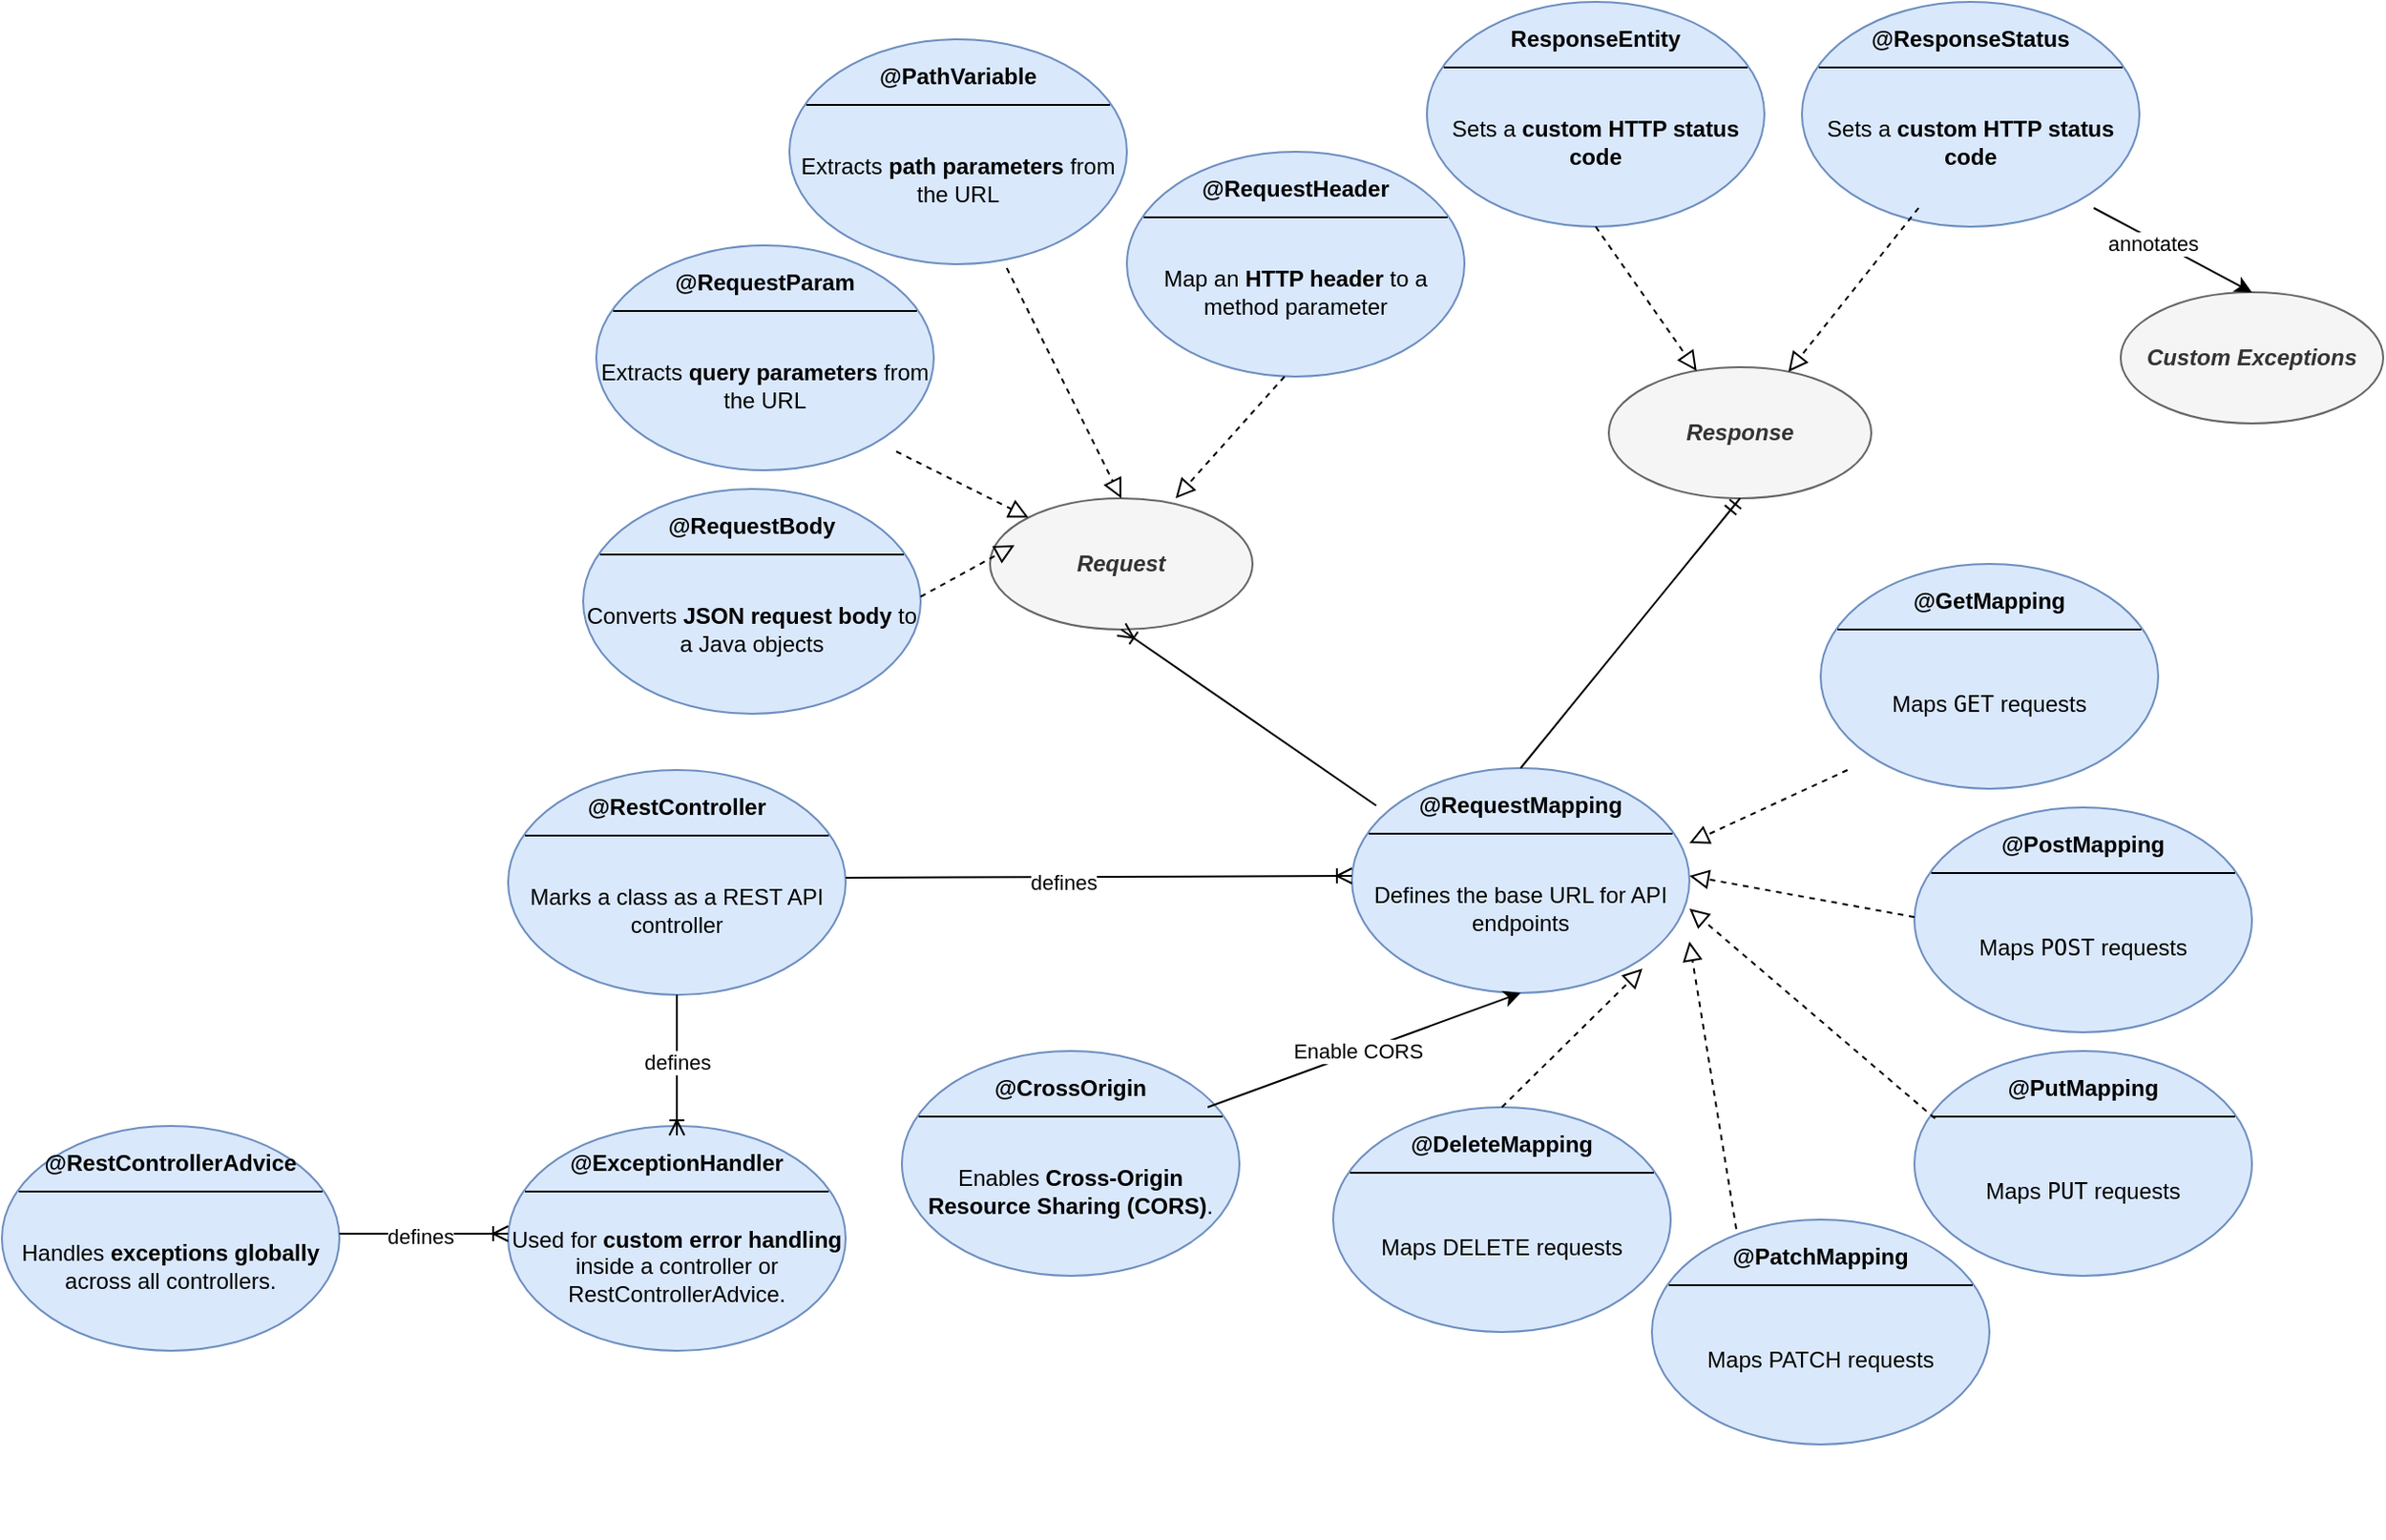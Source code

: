 <mxfile version="26.0.9">
  <diagram name="RestController" id="okP5CM5TsCw9q2JoPPvN">
    <mxGraphModel dx="1876" dy="772" grid="1" gridSize="10" guides="1" tooltips="1" connect="1" arrows="1" fold="1" page="1" pageScale="1" pageWidth="850" pageHeight="1100" math="0" shadow="0">
      <root>
        <mxCell id="0" />
        <mxCell id="1" parent="0" />
        <mxCell id="s01WvW6I6IR07NwVpGXd-22" value="" style="group" vertex="1" connectable="0" parent="1">
          <mxGeometry x="350" y="469" width="180" height="120" as="geometry" />
        </mxCell>
        <mxCell id="s01WvW6I6IR07NwVpGXd-18" value="" style="shape=ellipse;container=0;horizontal=1;horizontalStack=0;resizeParent=1;resizeParentMax=0;resizeLast=0;html=1;dashed=0;collapsible=0;fillColor=#dae8fc;strokeColor=#6c8ebf;" vertex="1" parent="s01WvW6I6IR07NwVpGXd-22">
          <mxGeometry width="180" height="120" as="geometry" />
        </mxCell>
        <mxCell id="s01WvW6I6IR07NwVpGXd-19" value="@RequestMapping" style="html=1;strokeColor=none;fillColor=none;align=center;verticalAlign=middle;rotatable=0;whiteSpace=wrap;fontStyle=1;container=0;" vertex="1" parent="s01WvW6I6IR07NwVpGXd-22">
          <mxGeometry y="5" width="180" height="30" as="geometry" />
        </mxCell>
        <mxCell id="s01WvW6I6IR07NwVpGXd-20" value="" style="line;strokeWidth=1;fillColor=none;rotatable=0;labelPosition=right;points=[];portConstraint=eastwest;dashed=0;resizeWidth=1;container=0;" vertex="1" parent="s01WvW6I6IR07NwVpGXd-22">
          <mxGeometry x="9" y="30" width="162" height="10" as="geometry" />
        </mxCell>
        <mxCell id="s01WvW6I6IR07NwVpGXd-21" value="Defines the base URL for API endpoints" style="text;html=1;align=center;verticalAlign=middle;rotatable=0;fillColor=none;strokeColor=none;whiteSpace=wrap;container=0;" vertex="1" parent="s01WvW6I6IR07NwVpGXd-22">
          <mxGeometry y="40" width="180" height="70" as="geometry" />
        </mxCell>
        <mxCell id="s01WvW6I6IR07NwVpGXd-24" value="" style="group" vertex="1" connectable="0" parent="1">
          <mxGeometry x="-100" y="470" width="180" height="120" as="geometry" />
        </mxCell>
        <mxCell id="s01WvW6I6IR07NwVpGXd-4" value="" style="shape=ellipse;container=0;horizontal=1;horizontalStack=0;resizeParent=1;resizeParentMax=0;resizeLast=0;html=1;dashed=0;collapsible=0;fillColor=#dae8fc;strokeColor=#6c8ebf;" vertex="1" parent="s01WvW6I6IR07NwVpGXd-24">
          <mxGeometry width="180" height="120" as="geometry" />
        </mxCell>
        <mxCell id="s01WvW6I6IR07NwVpGXd-5" value="@RestController" style="html=1;strokeColor=none;fillColor=none;align=center;verticalAlign=middle;rotatable=0;whiteSpace=wrap;fontStyle=1;container=0;" vertex="1" parent="s01WvW6I6IR07NwVpGXd-24">
          <mxGeometry y="5" width="180" height="30" as="geometry" />
        </mxCell>
        <mxCell id="s01WvW6I6IR07NwVpGXd-6" value="" style="line;strokeWidth=1;fillColor=none;rotatable=0;labelPosition=right;points=[];portConstraint=eastwest;dashed=0;resizeWidth=1;container=0;" vertex="1" parent="s01WvW6I6IR07NwVpGXd-24">
          <mxGeometry x="9" y="30" width="162" height="10" as="geometry" />
        </mxCell>
        <mxCell id="s01WvW6I6IR07NwVpGXd-7" value="Marks a class as a REST API controller" style="text;html=1;align=center;verticalAlign=middle;rotatable=0;fillColor=none;strokeColor=none;whiteSpace=wrap;container=0;" vertex="1" parent="s01WvW6I6IR07NwVpGXd-24">
          <mxGeometry y="40" width="180" height="70" as="geometry" />
        </mxCell>
        <mxCell id="s01WvW6I6IR07NwVpGXd-26" value="" style="fontSize=12;html=1;endArrow=ERoneToMany;rounded=0;exitX=1;exitY=0.25;exitDx=0;exitDy=0;entryX=0;entryY=0.25;entryDx=0;entryDy=0;startArrow=none;startFill=0;" edge="1" parent="1" source="s01WvW6I6IR07NwVpGXd-7" target="s01WvW6I6IR07NwVpGXd-21">
          <mxGeometry width="100" height="100" relative="1" as="geometry">
            <mxPoint x="150" y="660" as="sourcePoint" />
            <mxPoint x="250" y="560" as="targetPoint" />
          </mxGeometry>
        </mxCell>
        <mxCell id="s01WvW6I6IR07NwVpGXd-65" value="defines" style="edgeLabel;html=1;align=center;verticalAlign=middle;resizable=0;points=[];" vertex="1" connectable="0" parent="s01WvW6I6IR07NwVpGXd-26">
          <mxGeometry x="-0.143" y="-2" relative="1" as="geometry">
            <mxPoint y="1" as="offset" />
          </mxGeometry>
        </mxCell>
        <mxCell id="s01WvW6I6IR07NwVpGXd-27" value="" style="group" vertex="1" connectable="0" parent="1">
          <mxGeometry x="600" y="360" width="180" height="120" as="geometry" />
        </mxCell>
        <mxCell id="s01WvW6I6IR07NwVpGXd-28" value="" style="shape=ellipse;container=0;horizontal=1;horizontalStack=0;resizeParent=1;resizeParentMax=0;resizeLast=0;html=1;dashed=0;collapsible=0;fillColor=#dae8fc;strokeColor=#6c8ebf;" vertex="1" parent="s01WvW6I6IR07NwVpGXd-27">
          <mxGeometry width="180" height="120" as="geometry" />
        </mxCell>
        <mxCell id="s01WvW6I6IR07NwVpGXd-29" value="@GetMapping" style="html=1;strokeColor=none;fillColor=none;align=center;verticalAlign=middle;rotatable=0;whiteSpace=wrap;fontStyle=1;container=0;" vertex="1" parent="s01WvW6I6IR07NwVpGXd-27">
          <mxGeometry y="5" width="180" height="30" as="geometry" />
        </mxCell>
        <mxCell id="s01WvW6I6IR07NwVpGXd-30" value="" style="line;strokeWidth=1;fillColor=none;rotatable=0;labelPosition=right;points=[];portConstraint=eastwest;dashed=0;resizeWidth=1;container=0;" vertex="1" parent="s01WvW6I6IR07NwVpGXd-27">
          <mxGeometry x="9" y="30" width="162" height="10" as="geometry" />
        </mxCell>
        <mxCell id="s01WvW6I6IR07NwVpGXd-31" value="&lt;table&gt;&lt;tbody&gt;&lt;tr data-end=&quot;4963&quot; data-start=&quot;4924&quot;&gt;&lt;td&gt;Maps &lt;code data-end=&quot;4952&quot; data-start=&quot;4947&quot;&gt;GET&lt;/code&gt; requests&lt;/td&gt;&lt;/tr&gt;&lt;/tbody&gt;&lt;/table&gt;" style="text;html=1;align=center;verticalAlign=middle;rotatable=0;fillColor=none;strokeColor=none;whiteSpace=wrap;container=0;" vertex="1" parent="s01WvW6I6IR07NwVpGXd-27">
          <mxGeometry y="40" width="180" height="70" as="geometry" />
        </mxCell>
        <mxCell id="s01WvW6I6IR07NwVpGXd-32" value="" style="endArrow=block;startArrow=none;endFill=0;startFill=0;endSize=8;html=1;verticalAlign=bottom;dashed=1;labelBackgroundColor=none;rounded=0;entryX=1;entryY=0;entryDx=0;entryDy=0;" edge="1" parent="1" source="s01WvW6I6IR07NwVpGXd-31" target="s01WvW6I6IR07NwVpGXd-21">
          <mxGeometry width="160" relative="1" as="geometry">
            <mxPoint x="380" y="200" as="sourcePoint" />
            <mxPoint x="540" y="200" as="targetPoint" />
          </mxGeometry>
        </mxCell>
        <mxCell id="s01WvW6I6IR07NwVpGXd-33" value="" style="group" vertex="1" connectable="0" parent="1">
          <mxGeometry x="650" y="490" width="180" height="120" as="geometry" />
        </mxCell>
        <mxCell id="s01WvW6I6IR07NwVpGXd-34" value="" style="shape=ellipse;container=0;horizontal=1;horizontalStack=0;resizeParent=1;resizeParentMax=0;resizeLast=0;html=1;dashed=0;collapsible=0;fillColor=#dae8fc;strokeColor=#6c8ebf;" vertex="1" parent="s01WvW6I6IR07NwVpGXd-33">
          <mxGeometry width="180" height="120" as="geometry" />
        </mxCell>
        <mxCell id="s01WvW6I6IR07NwVpGXd-35" value="@PostMapping" style="html=1;strokeColor=none;fillColor=none;align=center;verticalAlign=middle;rotatable=0;whiteSpace=wrap;fontStyle=1;container=0;" vertex="1" parent="s01WvW6I6IR07NwVpGXd-33">
          <mxGeometry y="5" width="180" height="30" as="geometry" />
        </mxCell>
        <mxCell id="s01WvW6I6IR07NwVpGXd-36" value="" style="line;strokeWidth=1;fillColor=none;rotatable=0;labelPosition=right;points=[];portConstraint=eastwest;dashed=0;resizeWidth=1;container=0;" vertex="1" parent="s01WvW6I6IR07NwVpGXd-33">
          <mxGeometry x="9" y="30" width="162" height="10" as="geometry" />
        </mxCell>
        <mxCell id="s01WvW6I6IR07NwVpGXd-37" value="Maps&amp;nbsp;&lt;code data-end=&quot;4952&quot; data-start=&quot;4947&quot;&gt;POST&lt;/code&gt;&amp;nbsp;requests" style="text;html=1;align=center;verticalAlign=middle;rotatable=0;fillColor=none;strokeColor=none;whiteSpace=wrap;container=0;" vertex="1" parent="s01WvW6I6IR07NwVpGXd-33">
          <mxGeometry y="40" width="180" height="70" as="geometry" />
        </mxCell>
        <mxCell id="s01WvW6I6IR07NwVpGXd-38" value="" style="group" vertex="1" connectable="0" parent="1">
          <mxGeometry x="650" y="620" width="180" height="120" as="geometry" />
        </mxCell>
        <mxCell id="s01WvW6I6IR07NwVpGXd-39" value="" style="shape=ellipse;container=0;horizontal=1;horizontalStack=0;resizeParent=1;resizeParentMax=0;resizeLast=0;html=1;dashed=0;collapsible=0;fillColor=#dae8fc;strokeColor=#6c8ebf;" vertex="1" parent="s01WvW6I6IR07NwVpGXd-38">
          <mxGeometry width="180" height="120" as="geometry" />
        </mxCell>
        <mxCell id="s01WvW6I6IR07NwVpGXd-40" value="@PutMapping" style="html=1;strokeColor=none;fillColor=none;align=center;verticalAlign=middle;rotatable=0;whiteSpace=wrap;fontStyle=1;container=0;" vertex="1" parent="s01WvW6I6IR07NwVpGXd-38">
          <mxGeometry y="5" width="180" height="30" as="geometry" />
        </mxCell>
        <mxCell id="s01WvW6I6IR07NwVpGXd-41" value="" style="line;strokeWidth=1;fillColor=none;rotatable=0;labelPosition=right;points=[];portConstraint=eastwest;dashed=0;resizeWidth=1;container=0;" vertex="1" parent="s01WvW6I6IR07NwVpGXd-38">
          <mxGeometry x="9" y="30" width="162" height="10" as="geometry" />
        </mxCell>
        <mxCell id="s01WvW6I6IR07NwVpGXd-42" value="&lt;table&gt;&lt;tbody&gt;&lt;tr data-end=&quot;4963&quot; data-start=&quot;4924&quot;&gt;&lt;td&gt;Maps &lt;code data-end=&quot;4952&quot; data-start=&quot;4947&quot;&gt;PUT&lt;/code&gt; requests&lt;/td&gt;&lt;/tr&gt;&lt;/tbody&gt;&lt;/table&gt;" style="text;html=1;align=center;verticalAlign=middle;rotatable=0;fillColor=none;strokeColor=none;whiteSpace=wrap;container=0;" vertex="1" parent="s01WvW6I6IR07NwVpGXd-38">
          <mxGeometry y="40" width="180" height="70" as="geometry" />
        </mxCell>
        <mxCell id="s01WvW6I6IR07NwVpGXd-43" value="" style="group" vertex="1" connectable="0" parent="1">
          <mxGeometry x="510" y="710" width="210" height="170" as="geometry" />
        </mxCell>
        <mxCell id="s01WvW6I6IR07NwVpGXd-44" value="" style="shape=ellipse;container=0;horizontal=1;horizontalStack=0;resizeParent=1;resizeParentMax=0;resizeLast=0;html=1;dashed=0;collapsible=0;fillColor=#dae8fc;strokeColor=#6c8ebf;" vertex="1" parent="s01WvW6I6IR07NwVpGXd-43">
          <mxGeometry width="180" height="120" as="geometry" />
        </mxCell>
        <mxCell id="s01WvW6I6IR07NwVpGXd-45" value="@PatchMapping" style="html=1;strokeColor=none;fillColor=none;align=center;verticalAlign=middle;rotatable=0;whiteSpace=wrap;fontStyle=1;container=0;" vertex="1" parent="s01WvW6I6IR07NwVpGXd-43">
          <mxGeometry y="5" width="180" height="30" as="geometry" />
        </mxCell>
        <mxCell id="s01WvW6I6IR07NwVpGXd-46" value="" style="line;strokeWidth=1;fillColor=none;rotatable=0;labelPosition=right;points=[];portConstraint=eastwest;dashed=0;resizeWidth=1;container=0;" vertex="1" parent="s01WvW6I6IR07NwVpGXd-43">
          <mxGeometry x="9" y="30" width="162" height="10" as="geometry" />
        </mxCell>
        <mxCell id="s01WvW6I6IR07NwVpGXd-47" value="Maps PATCH&amp;nbsp;requests" style="text;html=1;align=center;verticalAlign=middle;rotatable=0;fillColor=none;strokeColor=none;whiteSpace=wrap;container=0;" vertex="1" parent="s01WvW6I6IR07NwVpGXd-43">
          <mxGeometry y="40" width="180" height="70" as="geometry" />
        </mxCell>
        <mxCell id="s01WvW6I6IR07NwVpGXd-48" value="" style="group" vertex="1" connectable="0" parent="1">
          <mxGeometry x="340" y="650" width="180" height="120" as="geometry" />
        </mxCell>
        <mxCell id="s01WvW6I6IR07NwVpGXd-49" value="" style="shape=ellipse;container=0;horizontal=1;horizontalStack=0;resizeParent=1;resizeParentMax=0;resizeLast=0;html=1;dashed=0;collapsible=0;fillColor=#dae8fc;strokeColor=#6c8ebf;" vertex="1" parent="s01WvW6I6IR07NwVpGXd-48">
          <mxGeometry width="180" height="120" as="geometry" />
        </mxCell>
        <mxCell id="s01WvW6I6IR07NwVpGXd-50" value="@DeleteMapping" style="html=1;strokeColor=none;fillColor=none;align=center;verticalAlign=middle;rotatable=0;whiteSpace=wrap;fontStyle=1;container=0;" vertex="1" parent="s01WvW6I6IR07NwVpGXd-48">
          <mxGeometry y="5" width="180" height="30" as="geometry" />
        </mxCell>
        <mxCell id="s01WvW6I6IR07NwVpGXd-51" value="" style="line;strokeWidth=1;fillColor=none;rotatable=0;labelPosition=right;points=[];portConstraint=eastwest;dashed=0;resizeWidth=1;container=0;" vertex="1" parent="s01WvW6I6IR07NwVpGXd-48">
          <mxGeometry x="9" y="30" width="162" height="10" as="geometry" />
        </mxCell>
        <mxCell id="s01WvW6I6IR07NwVpGXd-52" value="Maps DELETE&amp;nbsp;requests" style="text;html=1;align=center;verticalAlign=middle;rotatable=0;fillColor=none;strokeColor=none;whiteSpace=wrap;container=0;" vertex="1" parent="s01WvW6I6IR07NwVpGXd-48">
          <mxGeometry y="40" width="180" height="70" as="geometry" />
        </mxCell>
        <mxCell id="s01WvW6I6IR07NwVpGXd-53" value="" style="endArrow=block;startArrow=none;endFill=0;startFill=0;endSize=8;html=1;verticalAlign=bottom;dashed=1;labelBackgroundColor=none;rounded=0;entryX=1;entryY=0.25;entryDx=0;entryDy=0;" edge="1" parent="1" source="s01WvW6I6IR07NwVpGXd-37" target="s01WvW6I6IR07NwVpGXd-21">
          <mxGeometry width="160" relative="1" as="geometry">
            <mxPoint x="610" y="235" as="sourcePoint" />
            <mxPoint x="457" y="550" as="targetPoint" />
          </mxGeometry>
        </mxCell>
        <mxCell id="s01WvW6I6IR07NwVpGXd-54" value="" style="endArrow=block;startArrow=none;endFill=0;startFill=0;endSize=8;html=1;verticalAlign=bottom;dashed=1;labelBackgroundColor=none;rounded=0;entryX=1;entryY=0.5;entryDx=0;entryDy=0;exitX=0.061;exitY=1.033;exitDx=0;exitDy=0;exitPerimeter=0;" edge="1" parent="1" source="s01WvW6I6IR07NwVpGXd-40" target="s01WvW6I6IR07NwVpGXd-21">
          <mxGeometry width="160" relative="1" as="geometry">
            <mxPoint x="560" y="520" as="sourcePoint" />
            <mxPoint x="467" y="560" as="targetPoint" />
          </mxGeometry>
        </mxCell>
        <mxCell id="s01WvW6I6IR07NwVpGXd-55" value="" style="endArrow=block;startArrow=none;endFill=0;startFill=0;endSize=8;html=1;verticalAlign=bottom;dashed=1;labelBackgroundColor=none;rounded=0;exitX=0.25;exitY=0;exitDx=0;exitDy=0;entryX=1;entryY=0.75;entryDx=0;entryDy=0;" edge="1" parent="1" source="s01WvW6I6IR07NwVpGXd-45" target="s01WvW6I6IR07NwVpGXd-21">
          <mxGeometry width="160" relative="1" as="geometry">
            <mxPoint x="630" y="255" as="sourcePoint" />
            <mxPoint x="477" y="570" as="targetPoint" />
          </mxGeometry>
        </mxCell>
        <mxCell id="s01WvW6I6IR07NwVpGXd-56" value="" style="endArrow=block;startArrow=none;endFill=0;startFill=0;endSize=8;html=1;verticalAlign=bottom;dashed=1;labelBackgroundColor=none;rounded=0;exitX=0.5;exitY=0;exitDx=0;exitDy=0;entryX=0.861;entryY=0.957;entryDx=0;entryDy=0;entryPerimeter=0;" edge="1" parent="1" source="s01WvW6I6IR07NwVpGXd-49" target="s01WvW6I6IR07NwVpGXd-21">
          <mxGeometry width="160" relative="1" as="geometry">
            <mxPoint x="610" y="698" as="sourcePoint" />
            <mxPoint x="457" y="573" as="targetPoint" />
          </mxGeometry>
        </mxCell>
        <mxCell id="s01WvW6I6IR07NwVpGXd-57" value="" style="group" vertex="1" connectable="0" parent="1">
          <mxGeometry x="50" y="80" width="180" height="120" as="geometry" />
        </mxCell>
        <mxCell id="s01WvW6I6IR07NwVpGXd-58" value="" style="shape=ellipse;container=0;horizontal=1;horizontalStack=0;resizeParent=1;resizeParentMax=0;resizeLast=0;html=1;dashed=0;collapsible=0;fillColor=#dae8fc;strokeColor=#6c8ebf;" vertex="1" parent="s01WvW6I6IR07NwVpGXd-57">
          <mxGeometry width="180" height="120" as="geometry" />
        </mxCell>
        <mxCell id="s01WvW6I6IR07NwVpGXd-59" value="@PathVariable" style="html=1;strokeColor=none;fillColor=none;align=center;verticalAlign=middle;rotatable=0;whiteSpace=wrap;fontStyle=1;container=0;" vertex="1" parent="s01WvW6I6IR07NwVpGXd-57">
          <mxGeometry y="5" width="180" height="30" as="geometry" />
        </mxCell>
        <mxCell id="s01WvW6I6IR07NwVpGXd-60" value="" style="line;strokeWidth=1;fillColor=none;rotatable=0;labelPosition=right;points=[];portConstraint=eastwest;dashed=0;resizeWidth=1;container=0;" vertex="1" parent="s01WvW6I6IR07NwVpGXd-57">
          <mxGeometry x="9" y="30" width="162" height="10" as="geometry" />
        </mxCell>
        <mxCell id="s01WvW6I6IR07NwVpGXd-61" value="Extracts&amp;nbsp;&lt;strong data-end=&quot;5184&quot; data-start=&quot;5165&quot;&gt;path parameters&lt;/strong&gt;&amp;nbsp;from the URL" style="text;html=1;align=center;verticalAlign=middle;rotatable=0;fillColor=none;strokeColor=none;whiteSpace=wrap;container=0;" vertex="1" parent="s01WvW6I6IR07NwVpGXd-57">
          <mxGeometry y="40" width="180" height="70" as="geometry" />
        </mxCell>
        <mxCell id="s01WvW6I6IR07NwVpGXd-64" value="Request" style="ellipse;whiteSpace=wrap;html=1;fontStyle=3;fillColor=#f5f5f5;fontColor=#333333;strokeColor=#666666;" vertex="1" parent="1">
          <mxGeometry x="157" y="325" width="140" height="70" as="geometry" />
        </mxCell>
        <mxCell id="s01WvW6I6IR07NwVpGXd-66" value="" style="fontSize=12;html=1;endArrow=ERoneToMany;rounded=0;exitX=0.072;exitY=0.5;exitDx=0;exitDy=0;entryX=0.5;entryY=1;entryDx=0;entryDy=0;exitPerimeter=0;" edge="1" parent="1" source="s01WvW6I6IR07NwVpGXd-19" target="s01WvW6I6IR07NwVpGXd-64">
          <mxGeometry width="100" height="100" relative="1" as="geometry">
            <mxPoint x="137" y="450" as="sourcePoint" />
            <mxPoint x="57" y="518" as="targetPoint" />
          </mxGeometry>
        </mxCell>
        <mxCell id="s01WvW6I6IR07NwVpGXd-68" value="" style="endArrow=block;startArrow=none;endFill=0;startFill=0;endSize=8;html=1;verticalAlign=bottom;dashed=1;labelBackgroundColor=none;rounded=0;entryX=0.5;entryY=0;entryDx=0;entryDy=0;exitX=0.644;exitY=1.017;exitDx=0;exitDy=0;exitPerimeter=0;" edge="1" parent="1" source="s01WvW6I6IR07NwVpGXd-58" target="s01WvW6I6IR07NwVpGXd-64">
          <mxGeometry width="160" relative="1" as="geometry">
            <mxPoint x="150" y="295" as="sourcePoint" />
            <mxPoint x="100" y="400" as="targetPoint" />
          </mxGeometry>
        </mxCell>
        <mxCell id="s01WvW6I6IR07NwVpGXd-69" value="" style="group" vertex="1" connectable="0" parent="1">
          <mxGeometry x="-53" y="190" width="180" height="120" as="geometry" />
        </mxCell>
        <mxCell id="s01WvW6I6IR07NwVpGXd-70" value="" style="shape=ellipse;container=0;horizontal=1;horizontalStack=0;resizeParent=1;resizeParentMax=0;resizeLast=0;html=1;dashed=0;collapsible=0;fillColor=#dae8fc;strokeColor=#6c8ebf;" vertex="1" parent="s01WvW6I6IR07NwVpGXd-69">
          <mxGeometry width="180" height="120" as="geometry" />
        </mxCell>
        <mxCell id="s01WvW6I6IR07NwVpGXd-71" value="@RequestParam" style="html=1;strokeColor=none;fillColor=none;align=center;verticalAlign=middle;rotatable=0;whiteSpace=wrap;fontStyle=1;container=0;" vertex="1" parent="s01WvW6I6IR07NwVpGXd-69">
          <mxGeometry y="5" width="180" height="30" as="geometry" />
        </mxCell>
        <mxCell id="s01WvW6I6IR07NwVpGXd-72" value="" style="line;strokeWidth=1;fillColor=none;rotatable=0;labelPosition=right;points=[];portConstraint=eastwest;dashed=0;resizeWidth=1;container=0;" vertex="1" parent="s01WvW6I6IR07NwVpGXd-69">
          <mxGeometry x="9" y="30" width="162" height="10" as="geometry" />
        </mxCell>
        <mxCell id="s01WvW6I6IR07NwVpGXd-73" value="Extracts&amp;nbsp;&lt;strong data-end=&quot;5249&quot; data-start=&quot;5229&quot;&gt;query parameters&lt;/strong&gt;&amp;nbsp;from the URL" style="text;html=1;align=center;verticalAlign=middle;rotatable=0;fillColor=none;strokeColor=none;whiteSpace=wrap;container=0;" vertex="1" parent="s01WvW6I6IR07NwVpGXd-69">
          <mxGeometry y="40" width="180" height="70" as="geometry" />
        </mxCell>
        <mxCell id="s01WvW6I6IR07NwVpGXd-74" value="" style="endArrow=block;startArrow=none;endFill=0;startFill=0;endSize=8;html=1;verticalAlign=bottom;dashed=1;labelBackgroundColor=none;rounded=0;" edge="1" parent="1" source="s01WvW6I6IR07NwVpGXd-73" target="s01WvW6I6IR07NwVpGXd-64">
          <mxGeometry width="160" relative="1" as="geometry">
            <mxPoint x="64" y="245" as="sourcePoint" />
            <mxPoint x="188" y="325" as="targetPoint" />
          </mxGeometry>
        </mxCell>
        <mxCell id="s01WvW6I6IR07NwVpGXd-75" value="" style="group" vertex="1" connectable="0" parent="1">
          <mxGeometry x="-60" y="320" width="180" height="120" as="geometry" />
        </mxCell>
        <mxCell id="s01WvW6I6IR07NwVpGXd-76" value="" style="shape=ellipse;container=0;horizontal=1;horizontalStack=0;resizeParent=1;resizeParentMax=0;resizeLast=0;html=1;dashed=0;collapsible=0;fillColor=#dae8fc;strokeColor=#6c8ebf;" vertex="1" parent="s01WvW6I6IR07NwVpGXd-75">
          <mxGeometry width="180" height="120" as="geometry" />
        </mxCell>
        <mxCell id="s01WvW6I6IR07NwVpGXd-77" value="@RequestBody" style="html=1;strokeColor=none;fillColor=none;align=center;verticalAlign=middle;rotatable=0;whiteSpace=wrap;fontStyle=1;container=0;" vertex="1" parent="s01WvW6I6IR07NwVpGXd-75">
          <mxGeometry y="5" width="180" height="30" as="geometry" />
        </mxCell>
        <mxCell id="s01WvW6I6IR07NwVpGXd-78" value="" style="line;strokeWidth=1;fillColor=none;rotatable=0;labelPosition=right;points=[];portConstraint=eastwest;dashed=0;resizeWidth=1;container=0;" vertex="1" parent="s01WvW6I6IR07NwVpGXd-75">
          <mxGeometry x="9" y="30" width="162" height="10" as="geometry" />
        </mxCell>
        <mxCell id="s01WvW6I6IR07NwVpGXd-79" value="Converts&amp;nbsp;&lt;strong data-end=&quot;5314&quot; data-start=&quot;5293&quot;&gt;JSON request body&lt;/strong&gt;&amp;nbsp;to a Java objects" style="text;html=1;align=center;verticalAlign=middle;rotatable=0;fillColor=none;strokeColor=none;whiteSpace=wrap;container=0;" vertex="1" parent="s01WvW6I6IR07NwVpGXd-75">
          <mxGeometry y="40" width="180" height="70" as="geometry" />
        </mxCell>
        <mxCell id="s01WvW6I6IR07NwVpGXd-80" value="" style="endArrow=block;startArrow=none;endFill=0;startFill=0;endSize=8;html=1;verticalAlign=bottom;dashed=1;labelBackgroundColor=none;rounded=0;entryX=0.093;entryY=0.357;entryDx=0;entryDy=0;exitX=1;exitY=0.25;exitDx=0;exitDy=0;entryPerimeter=0;" edge="1" parent="1" source="s01WvW6I6IR07NwVpGXd-79" target="s01WvW6I6IR07NwVpGXd-64">
          <mxGeometry width="160" relative="1" as="geometry">
            <mxPoint x="70" y="303" as="sourcePoint" />
            <mxPoint x="167" y="370" as="targetPoint" />
          </mxGeometry>
        </mxCell>
        <mxCell id="s01WvW6I6IR07NwVpGXd-81" value="Response" style="ellipse;whiteSpace=wrap;html=1;fontStyle=3;fillColor=#f5f5f5;fontColor=#333333;strokeColor=#666666;" vertex="1" parent="1">
          <mxGeometry x="487" y="255" width="140" height="70" as="geometry" />
        </mxCell>
        <mxCell id="s01WvW6I6IR07NwVpGXd-84" value="" style="fontSize=12;html=1;endArrow=ERmandOne;rounded=0;entryX=0.5;entryY=1;entryDx=0;entryDy=0;exitX=0.5;exitY=0;exitDx=0;exitDy=0;" edge="1" parent="1" source="s01WvW6I6IR07NwVpGXd-18" target="s01WvW6I6IR07NwVpGXd-81">
          <mxGeometry width="100" height="100" relative="1" as="geometry">
            <mxPoint x="60" y="810" as="sourcePoint" />
            <mxPoint x="160" y="710" as="targetPoint" />
          </mxGeometry>
        </mxCell>
        <mxCell id="s01WvW6I6IR07NwVpGXd-85" value="" style="group" vertex="1" connectable="0" parent="1">
          <mxGeometry x="590" y="60" width="180" height="120" as="geometry" />
        </mxCell>
        <mxCell id="s01WvW6I6IR07NwVpGXd-86" value="" style="shape=ellipse;container=0;horizontal=1;horizontalStack=0;resizeParent=1;resizeParentMax=0;resizeLast=0;html=1;dashed=0;collapsible=0;fillColor=#dae8fc;strokeColor=#6c8ebf;" vertex="1" parent="s01WvW6I6IR07NwVpGXd-85">
          <mxGeometry width="180" height="120" as="geometry" />
        </mxCell>
        <mxCell id="s01WvW6I6IR07NwVpGXd-87" value="@ResponseStatus" style="html=1;strokeColor=none;fillColor=none;align=center;verticalAlign=middle;rotatable=0;whiteSpace=wrap;fontStyle=1;container=0;" vertex="1" parent="s01WvW6I6IR07NwVpGXd-85">
          <mxGeometry y="5" width="180" height="30" as="geometry" />
        </mxCell>
        <mxCell id="s01WvW6I6IR07NwVpGXd-88" value="" style="line;strokeWidth=1;fillColor=none;rotatable=0;labelPosition=right;points=[];portConstraint=eastwest;dashed=0;resizeWidth=1;container=0;" vertex="1" parent="s01WvW6I6IR07NwVpGXd-85">
          <mxGeometry x="9" y="30" width="162" height="10" as="geometry" />
        </mxCell>
        <mxCell id="s01WvW6I6IR07NwVpGXd-89" value="Sets a&amp;nbsp;&lt;strong data-end=&quot;5390&quot; data-start=&quot;5363&quot;&gt;custom HTTP status code&lt;/strong&gt;" style="text;html=1;align=center;verticalAlign=middle;rotatable=0;fillColor=none;strokeColor=none;whiteSpace=wrap;container=0;" vertex="1" parent="s01WvW6I6IR07NwVpGXd-85">
          <mxGeometry y="40" width="180" height="70" as="geometry" />
        </mxCell>
        <mxCell id="s01WvW6I6IR07NwVpGXd-90" value="" style="endArrow=block;startArrow=none;endFill=0;startFill=0;endSize=8;html=1;verticalAlign=bottom;dashed=1;labelBackgroundColor=none;rounded=0;" edge="1" parent="1" source="s01WvW6I6IR07NwVpGXd-89" target="s01WvW6I6IR07NwVpGXd-81">
          <mxGeometry width="160" relative="1" as="geometry">
            <mxPoint x="418" y="981" as="sourcePoint" />
            <mxPoint x="240" y="710" as="targetPoint" />
          </mxGeometry>
        </mxCell>
        <mxCell id="s01WvW6I6IR07NwVpGXd-95" value="" style="group" vertex="1" connectable="0" parent="1">
          <mxGeometry x="-370" y="660" width="180" height="120" as="geometry" />
        </mxCell>
        <mxCell id="s01WvW6I6IR07NwVpGXd-96" value="" style="shape=ellipse;container=0;horizontal=1;horizontalStack=0;resizeParent=1;resizeParentMax=0;resizeLast=0;html=1;dashed=0;collapsible=0;fillColor=#dae8fc;strokeColor=#6c8ebf;" vertex="1" parent="s01WvW6I6IR07NwVpGXd-95">
          <mxGeometry width="180" height="120" as="geometry" />
        </mxCell>
        <mxCell id="s01WvW6I6IR07NwVpGXd-97" value="@RestControllerAdvice" style="html=1;strokeColor=none;fillColor=none;align=center;verticalAlign=middle;rotatable=0;whiteSpace=wrap;fontStyle=1;container=0;" vertex="1" parent="s01WvW6I6IR07NwVpGXd-95">
          <mxGeometry y="5" width="180" height="30" as="geometry" />
        </mxCell>
        <mxCell id="s01WvW6I6IR07NwVpGXd-98" value="" style="line;strokeWidth=1;fillColor=none;rotatable=0;labelPosition=right;points=[];portConstraint=eastwest;dashed=0;resizeWidth=1;container=0;" vertex="1" parent="s01WvW6I6IR07NwVpGXd-95">
          <mxGeometry x="9" y="30" width="162" height="10" as="geometry" />
        </mxCell>
        <mxCell id="s01WvW6I6IR07NwVpGXd-99" value="Handles &lt;strong data-end=&quot;4368&quot; data-start=&quot;4345&quot;&gt;exceptions globally&lt;/strong&gt; across all controllers." style="text;html=1;align=center;verticalAlign=middle;rotatable=0;fillColor=none;strokeColor=none;whiteSpace=wrap;container=0;" vertex="1" parent="s01WvW6I6IR07NwVpGXd-95">
          <mxGeometry y="40" width="180" height="70" as="geometry" />
        </mxCell>
        <mxCell id="s01WvW6I6IR07NwVpGXd-101" value="" style="group" vertex="1" connectable="0" parent="1">
          <mxGeometry x="-100" y="660" width="180" height="120" as="geometry" />
        </mxCell>
        <mxCell id="s01WvW6I6IR07NwVpGXd-102" value="" style="shape=ellipse;container=0;horizontal=1;horizontalStack=0;resizeParent=1;resizeParentMax=0;resizeLast=0;html=1;dashed=0;collapsible=0;fillColor=#dae8fc;strokeColor=#6c8ebf;" vertex="1" parent="s01WvW6I6IR07NwVpGXd-101">
          <mxGeometry width="180" height="120" as="geometry" />
        </mxCell>
        <mxCell id="s01WvW6I6IR07NwVpGXd-103" value="@ExceptionHandler" style="html=1;strokeColor=none;fillColor=none;align=center;verticalAlign=middle;rotatable=0;whiteSpace=wrap;fontStyle=1;container=0;" vertex="1" parent="s01WvW6I6IR07NwVpGXd-101">
          <mxGeometry y="5" width="180" height="30" as="geometry" />
        </mxCell>
        <mxCell id="s01WvW6I6IR07NwVpGXd-104" value="" style="line;strokeWidth=1;fillColor=none;rotatable=0;labelPosition=right;points=[];portConstraint=eastwest;dashed=0;resizeWidth=1;container=0;" vertex="1" parent="s01WvW6I6IR07NwVpGXd-101">
          <mxGeometry x="9" y="30" width="162" height="10" as="geometry" />
        </mxCell>
        <mxCell id="s01WvW6I6IR07NwVpGXd-105" value="Used for &lt;strong data-end=&quot;3624&quot; data-start=&quot;3599&quot;&gt;custom error handling&lt;/strong&gt; inside a controller or RestControllerAdvice." style="text;html=1;align=center;verticalAlign=middle;rotatable=0;fillColor=none;strokeColor=none;whiteSpace=wrap;container=0;" vertex="1" parent="s01WvW6I6IR07NwVpGXd-101">
          <mxGeometry y="40" width="180" height="70" as="geometry" />
        </mxCell>
        <mxCell id="s01WvW6I6IR07NwVpGXd-106" value="" style="fontSize=12;html=1;endArrow=ERoneToMany;rounded=0;exitX=1;exitY=0.25;exitDx=0;exitDy=0;entryX=0;entryY=0.25;entryDx=0;entryDy=0;" edge="1" parent="1" source="s01WvW6I6IR07NwVpGXd-99" target="s01WvW6I6IR07NwVpGXd-105">
          <mxGeometry width="100" height="100" relative="1" as="geometry">
            <mxPoint x="367" y="600" as="sourcePoint" />
            <mxPoint x="300" y="660" as="targetPoint" />
          </mxGeometry>
        </mxCell>
        <mxCell id="s01WvW6I6IR07NwVpGXd-109" value="defines" style="edgeLabel;html=1;align=center;verticalAlign=middle;resizable=0;points=[];" vertex="1" connectable="0" parent="s01WvW6I6IR07NwVpGXd-106">
          <mxGeometry x="-0.05" y="-1" relative="1" as="geometry">
            <mxPoint as="offset" />
          </mxGeometry>
        </mxCell>
        <mxCell id="s01WvW6I6IR07NwVpGXd-107" value="" style="fontSize=12;html=1;endArrow=ERoneToMany;rounded=0;exitX=0.5;exitY=1;exitDx=0;exitDy=0;startArrow=none;startFill=0;" edge="1" parent="1" source="s01WvW6I6IR07NwVpGXd-4" target="s01WvW6I6IR07NwVpGXd-103">
          <mxGeometry width="100" height="100" relative="1" as="geometry">
            <mxPoint x="50" y="855" as="sourcePoint" />
            <mxPoint x="-40" y="865" as="targetPoint" />
          </mxGeometry>
        </mxCell>
        <mxCell id="s01WvW6I6IR07NwVpGXd-108" value="defines" style="edgeLabel;html=1;align=center;verticalAlign=middle;resizable=0;points=[];" vertex="1" connectable="0" parent="s01WvW6I6IR07NwVpGXd-107">
          <mxGeometry x="-0.046" relative="1" as="geometry">
            <mxPoint as="offset" />
          </mxGeometry>
        </mxCell>
        <mxCell id="s01WvW6I6IR07NwVpGXd-111" value="" style="group" vertex="1" connectable="0" parent="1">
          <mxGeometry x="110" y="620" width="180" height="120" as="geometry" />
        </mxCell>
        <mxCell id="s01WvW6I6IR07NwVpGXd-112" value="" style="shape=ellipse;container=0;horizontal=1;horizontalStack=0;resizeParent=1;resizeParentMax=0;resizeLast=0;html=1;dashed=0;collapsible=0;fillColor=#dae8fc;strokeColor=#6c8ebf;" vertex="1" parent="s01WvW6I6IR07NwVpGXd-111">
          <mxGeometry width="180" height="120" as="geometry" />
        </mxCell>
        <mxCell id="s01WvW6I6IR07NwVpGXd-113" value="@CrossOrigin" style="html=1;strokeColor=none;fillColor=none;align=center;verticalAlign=middle;rotatable=0;whiteSpace=wrap;fontStyle=1;container=0;" vertex="1" parent="s01WvW6I6IR07NwVpGXd-111">
          <mxGeometry y="5" width="180" height="30" as="geometry" />
        </mxCell>
        <mxCell id="s01WvW6I6IR07NwVpGXd-114" value="" style="line;strokeWidth=1;fillColor=none;rotatable=0;labelPosition=right;points=[];portConstraint=eastwest;dashed=0;resizeWidth=1;container=0;" vertex="1" parent="s01WvW6I6IR07NwVpGXd-111">
          <mxGeometry x="9" y="30" width="162" height="10" as="geometry" />
        </mxCell>
        <mxCell id="s01WvW6I6IR07NwVpGXd-115" value="Enables &lt;strong data-end=&quot;4052&quot; data-start=&quot;4012&quot;&gt;Cross-Origin Resource Sharing (CORS)&lt;/strong&gt;." style="text;html=1;align=center;verticalAlign=middle;rotatable=0;fillColor=none;strokeColor=none;whiteSpace=wrap;container=0;" vertex="1" parent="s01WvW6I6IR07NwVpGXd-111">
          <mxGeometry y="40" width="180" height="70" as="geometry" />
        </mxCell>
        <mxCell id="s01WvW6I6IR07NwVpGXd-116" style="rounded=0;orthogonalLoop=1;jettySize=auto;html=1;entryX=0.5;entryY=1;entryDx=0;entryDy=0;exitX=0.906;exitY=0.833;exitDx=0;exitDy=0;exitPerimeter=0;" edge="1" parent="1" source="s01WvW6I6IR07NwVpGXd-113" target="s01WvW6I6IR07NwVpGXd-18">
          <mxGeometry relative="1" as="geometry">
            <mxPoint x="300" y="650" as="sourcePoint" />
            <mxPoint x="357" y="680" as="targetPoint" />
          </mxGeometry>
        </mxCell>
        <mxCell id="s01WvW6I6IR07NwVpGXd-117" value="Enable CORS" style="edgeLabel;html=1;align=center;verticalAlign=middle;resizable=0;points=[];" vertex="1" connectable="0" parent="s01WvW6I6IR07NwVpGXd-116">
          <mxGeometry x="-0.044" y="1" relative="1" as="geometry">
            <mxPoint as="offset" />
          </mxGeometry>
        </mxCell>
        <mxCell id="s01WvW6I6IR07NwVpGXd-118" value="" style="group" vertex="1" connectable="0" parent="1">
          <mxGeometry x="230" y="140" width="180" height="120" as="geometry" />
        </mxCell>
        <mxCell id="s01WvW6I6IR07NwVpGXd-119" value="" style="shape=ellipse;container=0;horizontal=1;horizontalStack=0;resizeParent=1;resizeParentMax=0;resizeLast=0;html=1;dashed=0;collapsible=0;fillColor=#dae8fc;strokeColor=#6c8ebf;" vertex="1" parent="s01WvW6I6IR07NwVpGXd-118">
          <mxGeometry width="180" height="120" as="geometry" />
        </mxCell>
        <mxCell id="s01WvW6I6IR07NwVpGXd-120" value="@RequestHeader" style="html=1;strokeColor=none;fillColor=none;align=center;verticalAlign=middle;rotatable=0;whiteSpace=wrap;fontStyle=1;container=0;" vertex="1" parent="s01WvW6I6IR07NwVpGXd-118">
          <mxGeometry y="5" width="180" height="30" as="geometry" />
        </mxCell>
        <mxCell id="s01WvW6I6IR07NwVpGXd-121" value="" style="line;strokeWidth=1;fillColor=none;rotatable=0;labelPosition=right;points=[];portConstraint=eastwest;dashed=0;resizeWidth=1;container=0;" vertex="1" parent="s01WvW6I6IR07NwVpGXd-118">
          <mxGeometry x="9" y="30" width="162" height="10" as="geometry" />
        </mxCell>
        <mxCell id="s01WvW6I6IR07NwVpGXd-122" value="Map an &lt;b&gt;HTTP header&lt;/b&gt; to a method parameter" style="text;html=1;align=center;verticalAlign=middle;rotatable=0;fillColor=none;strokeColor=none;whiteSpace=wrap;container=0;" vertex="1" parent="s01WvW6I6IR07NwVpGXd-118">
          <mxGeometry y="40" width="180" height="70" as="geometry" />
        </mxCell>
        <mxCell id="s01WvW6I6IR07NwVpGXd-123" value="" style="endArrow=block;startArrow=none;endFill=0;startFill=0;endSize=8;html=1;verticalAlign=bottom;dashed=1;labelBackgroundColor=none;rounded=0;entryX=0.707;entryY=0;entryDx=0;entryDy=0;exitX=0.467;exitY=1;exitDx=0;exitDy=0;exitPerimeter=0;entryPerimeter=0;" edge="1" parent="1" source="s01WvW6I6IR07NwVpGXd-119" target="s01WvW6I6IR07NwVpGXd-64">
          <mxGeometry width="160" relative="1" as="geometry">
            <mxPoint x="340" y="130" as="sourcePoint" />
            <mxPoint x="237" y="335" as="targetPoint" />
          </mxGeometry>
        </mxCell>
        <mxCell id="s01WvW6I6IR07NwVpGXd-131" value="" style="group" vertex="1" connectable="0" parent="1">
          <mxGeometry x="390" y="60" width="180" height="120" as="geometry" />
        </mxCell>
        <mxCell id="s01WvW6I6IR07NwVpGXd-132" value="" style="shape=ellipse;container=0;horizontal=1;horizontalStack=0;resizeParent=1;resizeParentMax=0;resizeLast=0;html=1;dashed=0;collapsible=0;fillColor=#dae8fc;strokeColor=#6c8ebf;" vertex="1" parent="s01WvW6I6IR07NwVpGXd-131">
          <mxGeometry width="180" height="120" as="geometry" />
        </mxCell>
        <mxCell id="s01WvW6I6IR07NwVpGXd-133" value="ResponseEntity" style="html=1;strokeColor=none;fillColor=none;align=center;verticalAlign=middle;rotatable=0;whiteSpace=wrap;fontStyle=1;container=0;" vertex="1" parent="s01WvW6I6IR07NwVpGXd-131">
          <mxGeometry y="5" width="180" height="30" as="geometry" />
        </mxCell>
        <mxCell id="s01WvW6I6IR07NwVpGXd-134" value="" style="line;strokeWidth=1;fillColor=none;rotatable=0;labelPosition=right;points=[];portConstraint=eastwest;dashed=0;resizeWidth=1;container=0;" vertex="1" parent="s01WvW6I6IR07NwVpGXd-131">
          <mxGeometry x="9" y="30" width="162" height="10" as="geometry" />
        </mxCell>
        <mxCell id="s01WvW6I6IR07NwVpGXd-135" value="Sets a&amp;nbsp;&lt;strong data-end=&quot;5390&quot; data-start=&quot;5363&quot;&gt;custom HTTP status code&lt;/strong&gt;" style="text;html=1;align=center;verticalAlign=middle;rotatable=0;fillColor=none;strokeColor=none;whiteSpace=wrap;container=0;" vertex="1" parent="s01WvW6I6IR07NwVpGXd-131">
          <mxGeometry y="40" width="180" height="70" as="geometry" />
        </mxCell>
        <mxCell id="s01WvW6I6IR07NwVpGXd-137" value="" style="endArrow=block;startArrow=none;endFill=0;startFill=0;endSize=8;html=1;verticalAlign=bottom;dashed=1;labelBackgroundColor=none;rounded=0;exitX=0.5;exitY=1;exitDx=0;exitDy=0;" edge="1" parent="1" source="s01WvW6I6IR07NwVpGXd-132" target="s01WvW6I6IR07NwVpGXd-81">
          <mxGeometry width="160" relative="1" as="geometry">
            <mxPoint x="698" y="190" as="sourcePoint" />
            <mxPoint x="603" y="270" as="targetPoint" />
          </mxGeometry>
        </mxCell>
        <mxCell id="s01WvW6I6IR07NwVpGXd-140" value="Custom Exceptions" style="ellipse;whiteSpace=wrap;html=1;fontStyle=3;fillColor=#f5f5f5;fontColor=#333333;strokeColor=#666666;" vertex="1" parent="1">
          <mxGeometry x="760" y="215" width="140" height="70" as="geometry" />
        </mxCell>
        <mxCell id="s01WvW6I6IR07NwVpGXd-141" style="rounded=0;orthogonalLoop=1;jettySize=auto;html=1;entryX=0.5;entryY=0;entryDx=0;entryDy=0;" edge="1" parent="1" source="s01WvW6I6IR07NwVpGXd-89" target="s01WvW6I6IR07NwVpGXd-140">
          <mxGeometry relative="1" as="geometry" />
        </mxCell>
        <mxCell id="s01WvW6I6IR07NwVpGXd-142" value="annotates" style="edgeLabel;html=1;align=center;verticalAlign=middle;resizable=0;points=[];" vertex="1" connectable="0" parent="s01WvW6I6IR07NwVpGXd-141">
          <mxGeometry x="-0.252" y="-2" relative="1" as="geometry">
            <mxPoint as="offset" />
          </mxGeometry>
        </mxCell>
      </root>
    </mxGraphModel>
  </diagram>
</mxfile>
